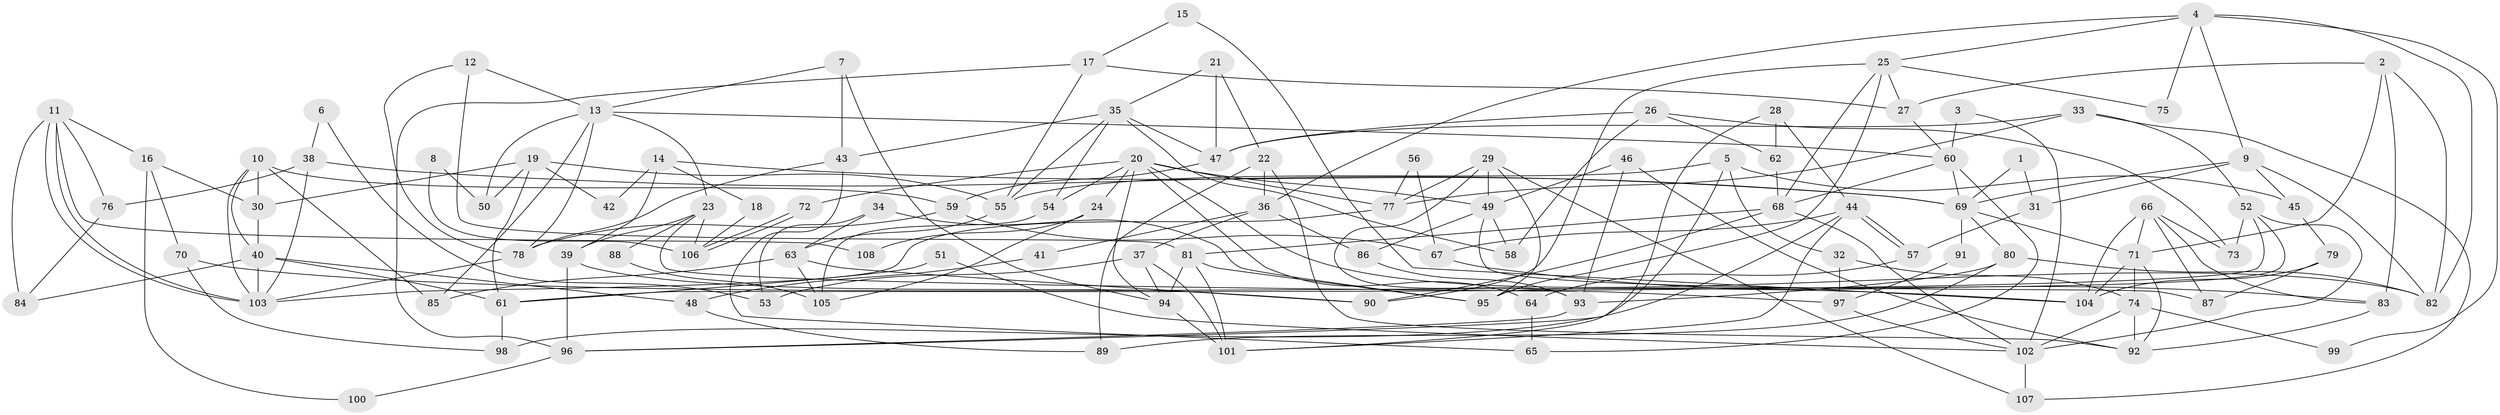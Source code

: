 // Generated by graph-tools (version 1.1) at 2025/50/03/09/25 03:50:14]
// undirected, 108 vertices, 216 edges
graph export_dot {
graph [start="1"]
  node [color=gray90,style=filled];
  1;
  2;
  3;
  4;
  5;
  6;
  7;
  8;
  9;
  10;
  11;
  12;
  13;
  14;
  15;
  16;
  17;
  18;
  19;
  20;
  21;
  22;
  23;
  24;
  25;
  26;
  27;
  28;
  29;
  30;
  31;
  32;
  33;
  34;
  35;
  36;
  37;
  38;
  39;
  40;
  41;
  42;
  43;
  44;
  45;
  46;
  47;
  48;
  49;
  50;
  51;
  52;
  53;
  54;
  55;
  56;
  57;
  58;
  59;
  60;
  61;
  62;
  63;
  64;
  65;
  66;
  67;
  68;
  69;
  70;
  71;
  72;
  73;
  74;
  75;
  76;
  77;
  78;
  79;
  80;
  81;
  82;
  83;
  84;
  85;
  86;
  87;
  88;
  89;
  90;
  91;
  92;
  93;
  94;
  95;
  96;
  97;
  98;
  99;
  100;
  101;
  102;
  103;
  104;
  105;
  106;
  107;
  108;
  1 -- 31;
  1 -- 69;
  2 -- 71;
  2 -- 82;
  2 -- 27;
  2 -- 83;
  3 -- 60;
  3 -- 102;
  4 -- 36;
  4 -- 9;
  4 -- 25;
  4 -- 75;
  4 -- 82;
  4 -- 99;
  5 -- 96;
  5 -- 45;
  5 -- 32;
  5 -- 55;
  6 -- 53;
  6 -- 38;
  7 -- 94;
  7 -- 43;
  7 -- 13;
  8 -- 50;
  8 -- 106;
  9 -- 69;
  9 -- 82;
  9 -- 31;
  9 -- 45;
  10 -- 40;
  10 -- 103;
  10 -- 30;
  10 -- 59;
  10 -- 85;
  11 -- 103;
  11 -- 103;
  11 -- 76;
  11 -- 16;
  11 -- 84;
  11 -- 108;
  12 -- 78;
  12 -- 13;
  12 -- 81;
  13 -- 60;
  13 -- 23;
  13 -- 50;
  13 -- 78;
  13 -- 85;
  14 -- 39;
  14 -- 69;
  14 -- 18;
  14 -- 42;
  15 -- 104;
  15 -- 17;
  16 -- 30;
  16 -- 70;
  16 -- 100;
  17 -- 27;
  17 -- 55;
  17 -- 96;
  18 -- 106;
  19 -- 61;
  19 -- 55;
  19 -- 30;
  19 -- 42;
  19 -- 50;
  20 -- 49;
  20 -- 94;
  20 -- 24;
  20 -- 54;
  20 -- 64;
  20 -- 72;
  20 -- 77;
  20 -- 82;
  21 -- 47;
  21 -- 22;
  21 -- 35;
  22 -- 36;
  22 -- 92;
  22 -- 89;
  23 -- 39;
  23 -- 88;
  23 -- 97;
  23 -- 106;
  24 -- 105;
  24 -- 108;
  25 -- 68;
  25 -- 27;
  25 -- 75;
  25 -- 90;
  25 -- 95;
  26 -- 47;
  26 -- 62;
  26 -- 58;
  26 -- 73;
  27 -- 60;
  28 -- 101;
  28 -- 44;
  28 -- 62;
  29 -- 77;
  29 -- 95;
  29 -- 49;
  29 -- 93;
  29 -- 107;
  30 -- 40;
  31 -- 57;
  32 -- 97;
  32 -- 74;
  33 -- 77;
  33 -- 107;
  33 -- 47;
  33 -- 52;
  34 -- 95;
  34 -- 63;
  34 -- 53;
  35 -- 55;
  35 -- 43;
  35 -- 47;
  35 -- 54;
  35 -- 58;
  36 -- 37;
  36 -- 86;
  36 -- 41;
  37 -- 94;
  37 -- 101;
  37 -- 53;
  38 -- 103;
  38 -- 69;
  38 -- 76;
  39 -- 90;
  39 -- 96;
  40 -- 103;
  40 -- 48;
  40 -- 61;
  40 -- 84;
  41 -- 48;
  43 -- 78;
  43 -- 65;
  44 -- 57;
  44 -- 57;
  44 -- 67;
  44 -- 98;
  44 -- 101;
  45 -- 79;
  46 -- 93;
  46 -- 49;
  46 -- 92;
  47 -- 59;
  48 -- 89;
  49 -- 58;
  49 -- 86;
  49 -- 87;
  51 -- 102;
  51 -- 61;
  52 -- 73;
  52 -- 61;
  52 -- 95;
  52 -- 102;
  54 -- 105;
  55 -- 63;
  56 -- 77;
  56 -- 67;
  57 -- 64;
  59 -- 67;
  59 -- 78;
  60 -- 68;
  60 -- 65;
  60 -- 69;
  61 -- 98;
  62 -- 68;
  63 -- 90;
  63 -- 85;
  63 -- 105;
  64 -- 65;
  66 -- 71;
  66 -- 104;
  66 -- 73;
  66 -- 83;
  66 -- 87;
  67 -- 83;
  68 -- 81;
  68 -- 102;
  68 -- 90;
  69 -- 71;
  69 -- 80;
  69 -- 91;
  70 -- 98;
  70 -- 104;
  71 -- 74;
  71 -- 92;
  71 -- 104;
  72 -- 106;
  72 -- 106;
  74 -- 92;
  74 -- 99;
  74 -- 102;
  76 -- 84;
  77 -- 103;
  78 -- 103;
  79 -- 104;
  79 -- 87;
  80 -- 82;
  80 -- 89;
  80 -- 93;
  81 -- 95;
  81 -- 94;
  81 -- 101;
  83 -- 92;
  86 -- 93;
  88 -- 105;
  91 -- 97;
  93 -- 96;
  94 -- 101;
  96 -- 100;
  97 -- 102;
  102 -- 107;
}
